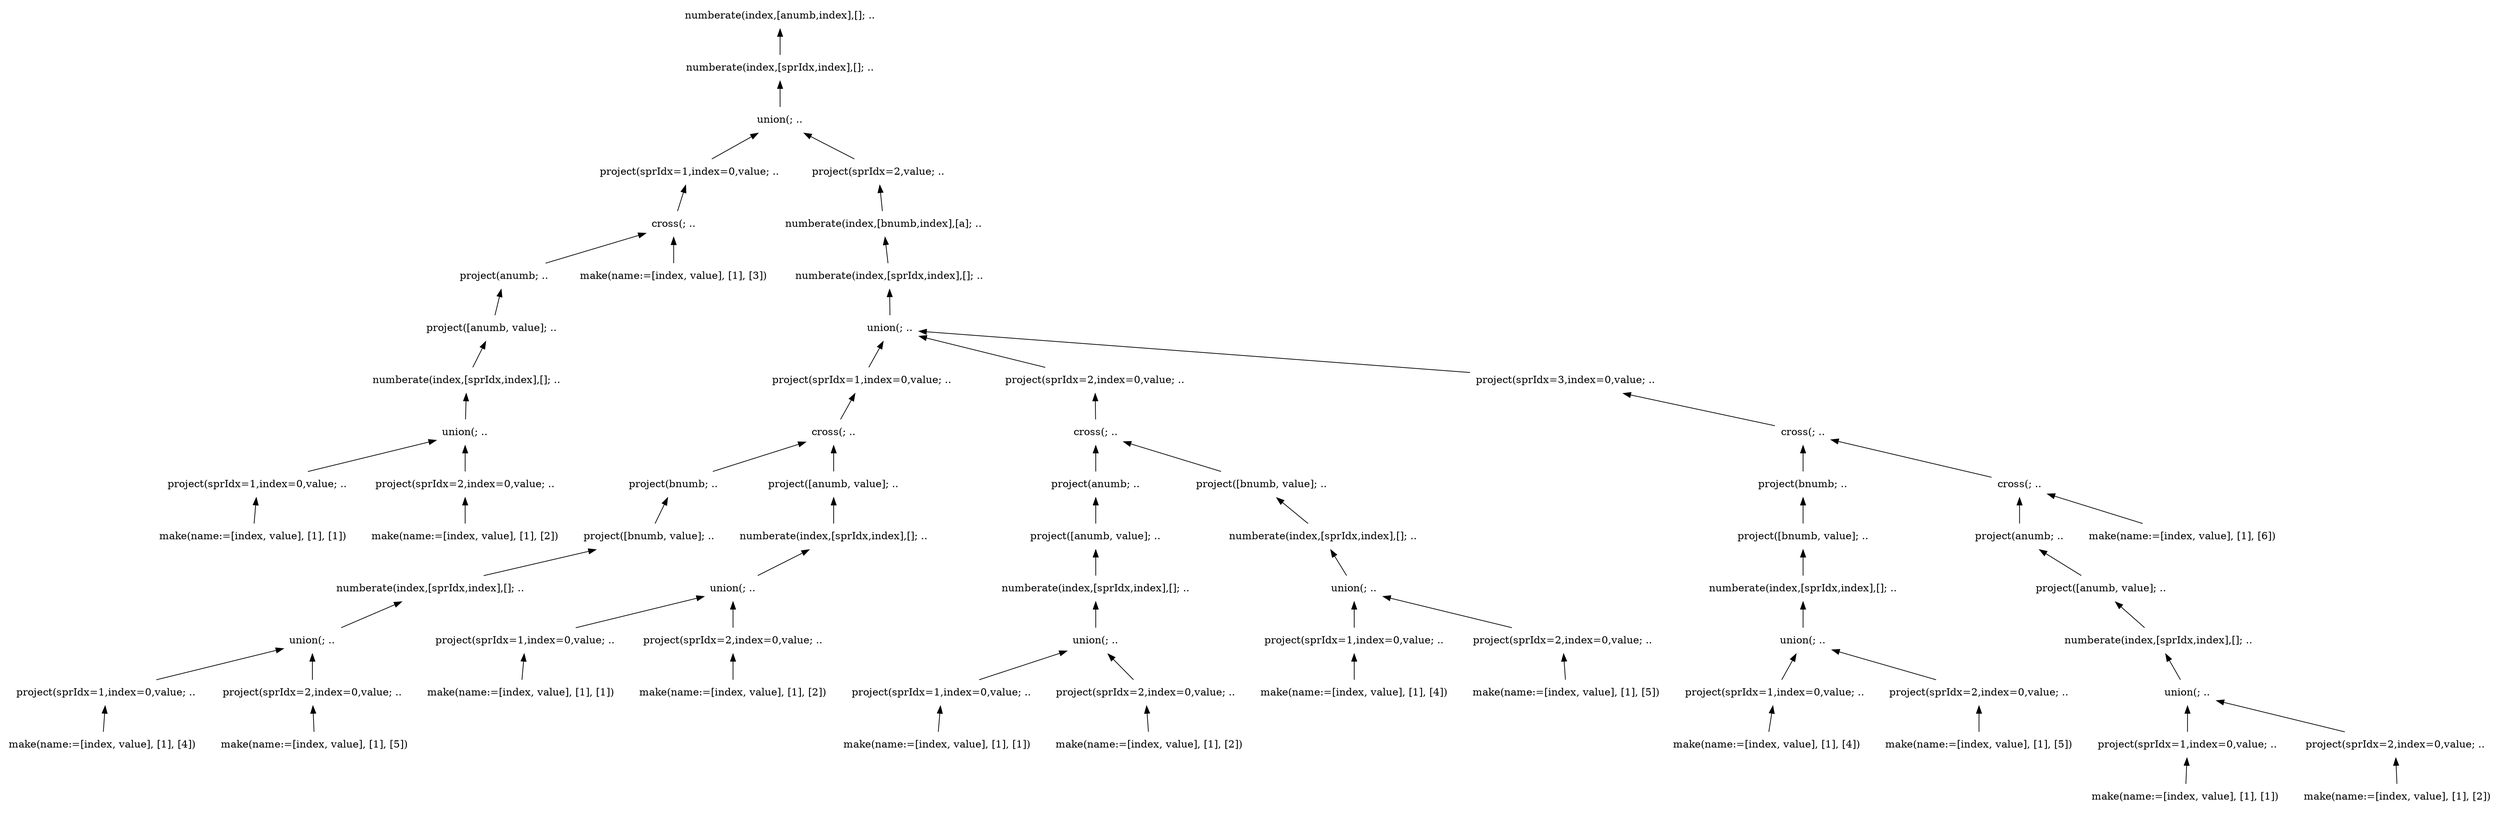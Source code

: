 digraph AST {
edge [color=black, dir=both, weight=1, fontcolor=black, arrowhead=none, arrowtail=normal]
node [shape=plaintext]
  numberate1 -> numberate2
    numberate2 -> union3
      union3 -> project4
        project4 -> cross5
          cross5 -> project6
            project6 -> project7
              project7 -> numberate8
                numberate8 -> union9
                  union9 -> project10
                    project10 -> make11
make11 [label="make(name:=[index, value], [1], [1])"]
project10 [label="project(sprIdx=1,index=0,value; .."]
                    union9 -> project12
                      project12 -> make13
make13 [label="make(name:=[index, value], [1], [2])"]
project12 [label="project(sprIdx=2,index=0,value; .."]
union9 [label="union(; .."]
numberate8 [label="numberate(index,[sprIdx,index],[]; .."]
project7 [label="project([anumb, value]; .."]
project6 [label="project(anumb; .."]
            cross5 -> make14
make14 [label="make(name:=[index, value], [1], [3])"]
cross5 [label="cross(; .."]
project4 [label="project(sprIdx=1,index=0,value; .."]
        union3 -> project15
          project15 -> numberate16
            numberate16 -> numberate17
              numberate17 -> union18
                union18 -> project19
                  project19 -> cross20
                    cross20 -> project21
                      project21 -> project22
                        project22 -> numberate23
                          numberate23 -> union24
                            union24 -> project25
                              project25 -> make26
make26 [label="make(name:=[index, value], [1], [4])"]
project25 [label="project(sprIdx=1,index=0,value; .."]
                              union24 -> project27
                                project27 -> make28
make28 [label="make(name:=[index, value], [1], [5])"]
project27 [label="project(sprIdx=2,index=0,value; .."]
union24 [label="union(; .."]
numberate23 [label="numberate(index,[sprIdx,index],[]; .."]
project22 [label="project([bnumb, value]; .."]
project21 [label="project(bnumb; .."]
                      cross20 -> project29
                        project29 -> numberate30
                          numberate30 -> union31
                            union31 -> project32
                              project32 -> make33
make33 [label="make(name:=[index, value], [1], [1])"]
project32 [label="project(sprIdx=1,index=0,value; .."]
                              union31 -> project34
                                project34 -> make35
make35 [label="make(name:=[index, value], [1], [2])"]
project34 [label="project(sprIdx=2,index=0,value; .."]
union31 [label="union(; .."]
numberate30 [label="numberate(index,[sprIdx,index],[]; .."]
project29 [label="project([anumb, value]; .."]
cross20 [label="cross(; .."]
project19 [label="project(sprIdx=1,index=0,value; .."]
                  union18 -> project36
                    project36 -> cross37
                      cross37 -> project38
                        project38 -> project39
                          project39 -> numberate40
                            numberate40 -> union41
                              union41 -> project42
                                project42 -> make43
make43 [label="make(name:=[index, value], [1], [1])"]
project42 [label="project(sprIdx=1,index=0,value; .."]
                                union41 -> project44
                                  project44 -> make45
make45 [label="make(name:=[index, value], [1], [2])"]
project44 [label="project(sprIdx=2,index=0,value; .."]
union41 [label="union(; .."]
numberate40 [label="numberate(index,[sprIdx,index],[]; .."]
project39 [label="project([anumb, value]; .."]
project38 [label="project(anumb; .."]
                        cross37 -> project46
                          project46 -> numberate47
                            numberate47 -> union48
                              union48 -> project49
                                project49 -> make50
make50 [label="make(name:=[index, value], [1], [4])"]
project49 [label="project(sprIdx=1,index=0,value; .."]
                                union48 -> project51
                                  project51 -> make52
make52 [label="make(name:=[index, value], [1], [5])"]
project51 [label="project(sprIdx=2,index=0,value; .."]
union48 [label="union(; .."]
numberate47 [label="numberate(index,[sprIdx,index],[]; .."]
project46 [label="project([bnumb, value]; .."]
cross37 [label="cross(; .."]
project36 [label="project(sprIdx=2,index=0,value; .."]
                    union18 -> project53
                      project53 -> cross54
                        cross54 -> project55
                          project55 -> project56
                            project56 -> numberate57
                              numberate57 -> union58
                                union58 -> project59
                                  project59 -> make60
make60 [label="make(name:=[index, value], [1], [4])"]
project59 [label="project(sprIdx=1,index=0,value; .."]
                                  union58 -> project61
                                    project61 -> make62
make62 [label="make(name:=[index, value], [1], [5])"]
project61 [label="project(sprIdx=2,index=0,value; .."]
union58 [label="union(; .."]
numberate57 [label="numberate(index,[sprIdx,index],[]; .."]
project56 [label="project([bnumb, value]; .."]
project55 [label="project(bnumb; .."]
                          cross54 -> cross63
                            cross63 -> project64
                              project64 -> project65
                                project65 -> numberate66
                                  numberate66 -> union67
                                    union67 -> project68
                                      project68 -> make69
make69 [label="make(name:=[index, value], [1], [1])"]
project68 [label="project(sprIdx=1,index=0,value; .."]
                                      union67 -> project70
                                        project70 -> make71
make71 [label="make(name:=[index, value], [1], [2])"]
project70 [label="project(sprIdx=2,index=0,value; .."]
union67 [label="union(; .."]
numberate66 [label="numberate(index,[sprIdx,index],[]; .."]
project65 [label="project([anumb, value]; .."]
project64 [label="project(anumb; .."]
                              cross63 -> make72
make72 [label="make(name:=[index, value], [1], [6])"]
cross63 [label="cross(; .."]
cross54 [label="cross(; .."]
project53 [label="project(sprIdx=3,index=0,value; .."]
union18 [label="union(; .."]
numberate17 [label="numberate(index,[sprIdx,index],[]; .."]
numberate16 [label="numberate(index,[bnumb,index],[a]; .."]
project15 [label="project(sprIdx=2,value; .."]
union3 [label="union(; .."]
numberate2 [label="numberate(index,[sprIdx,index],[]; .."]
numberate1 [label="numberate(index,[anumb,index],[]; .."]

}